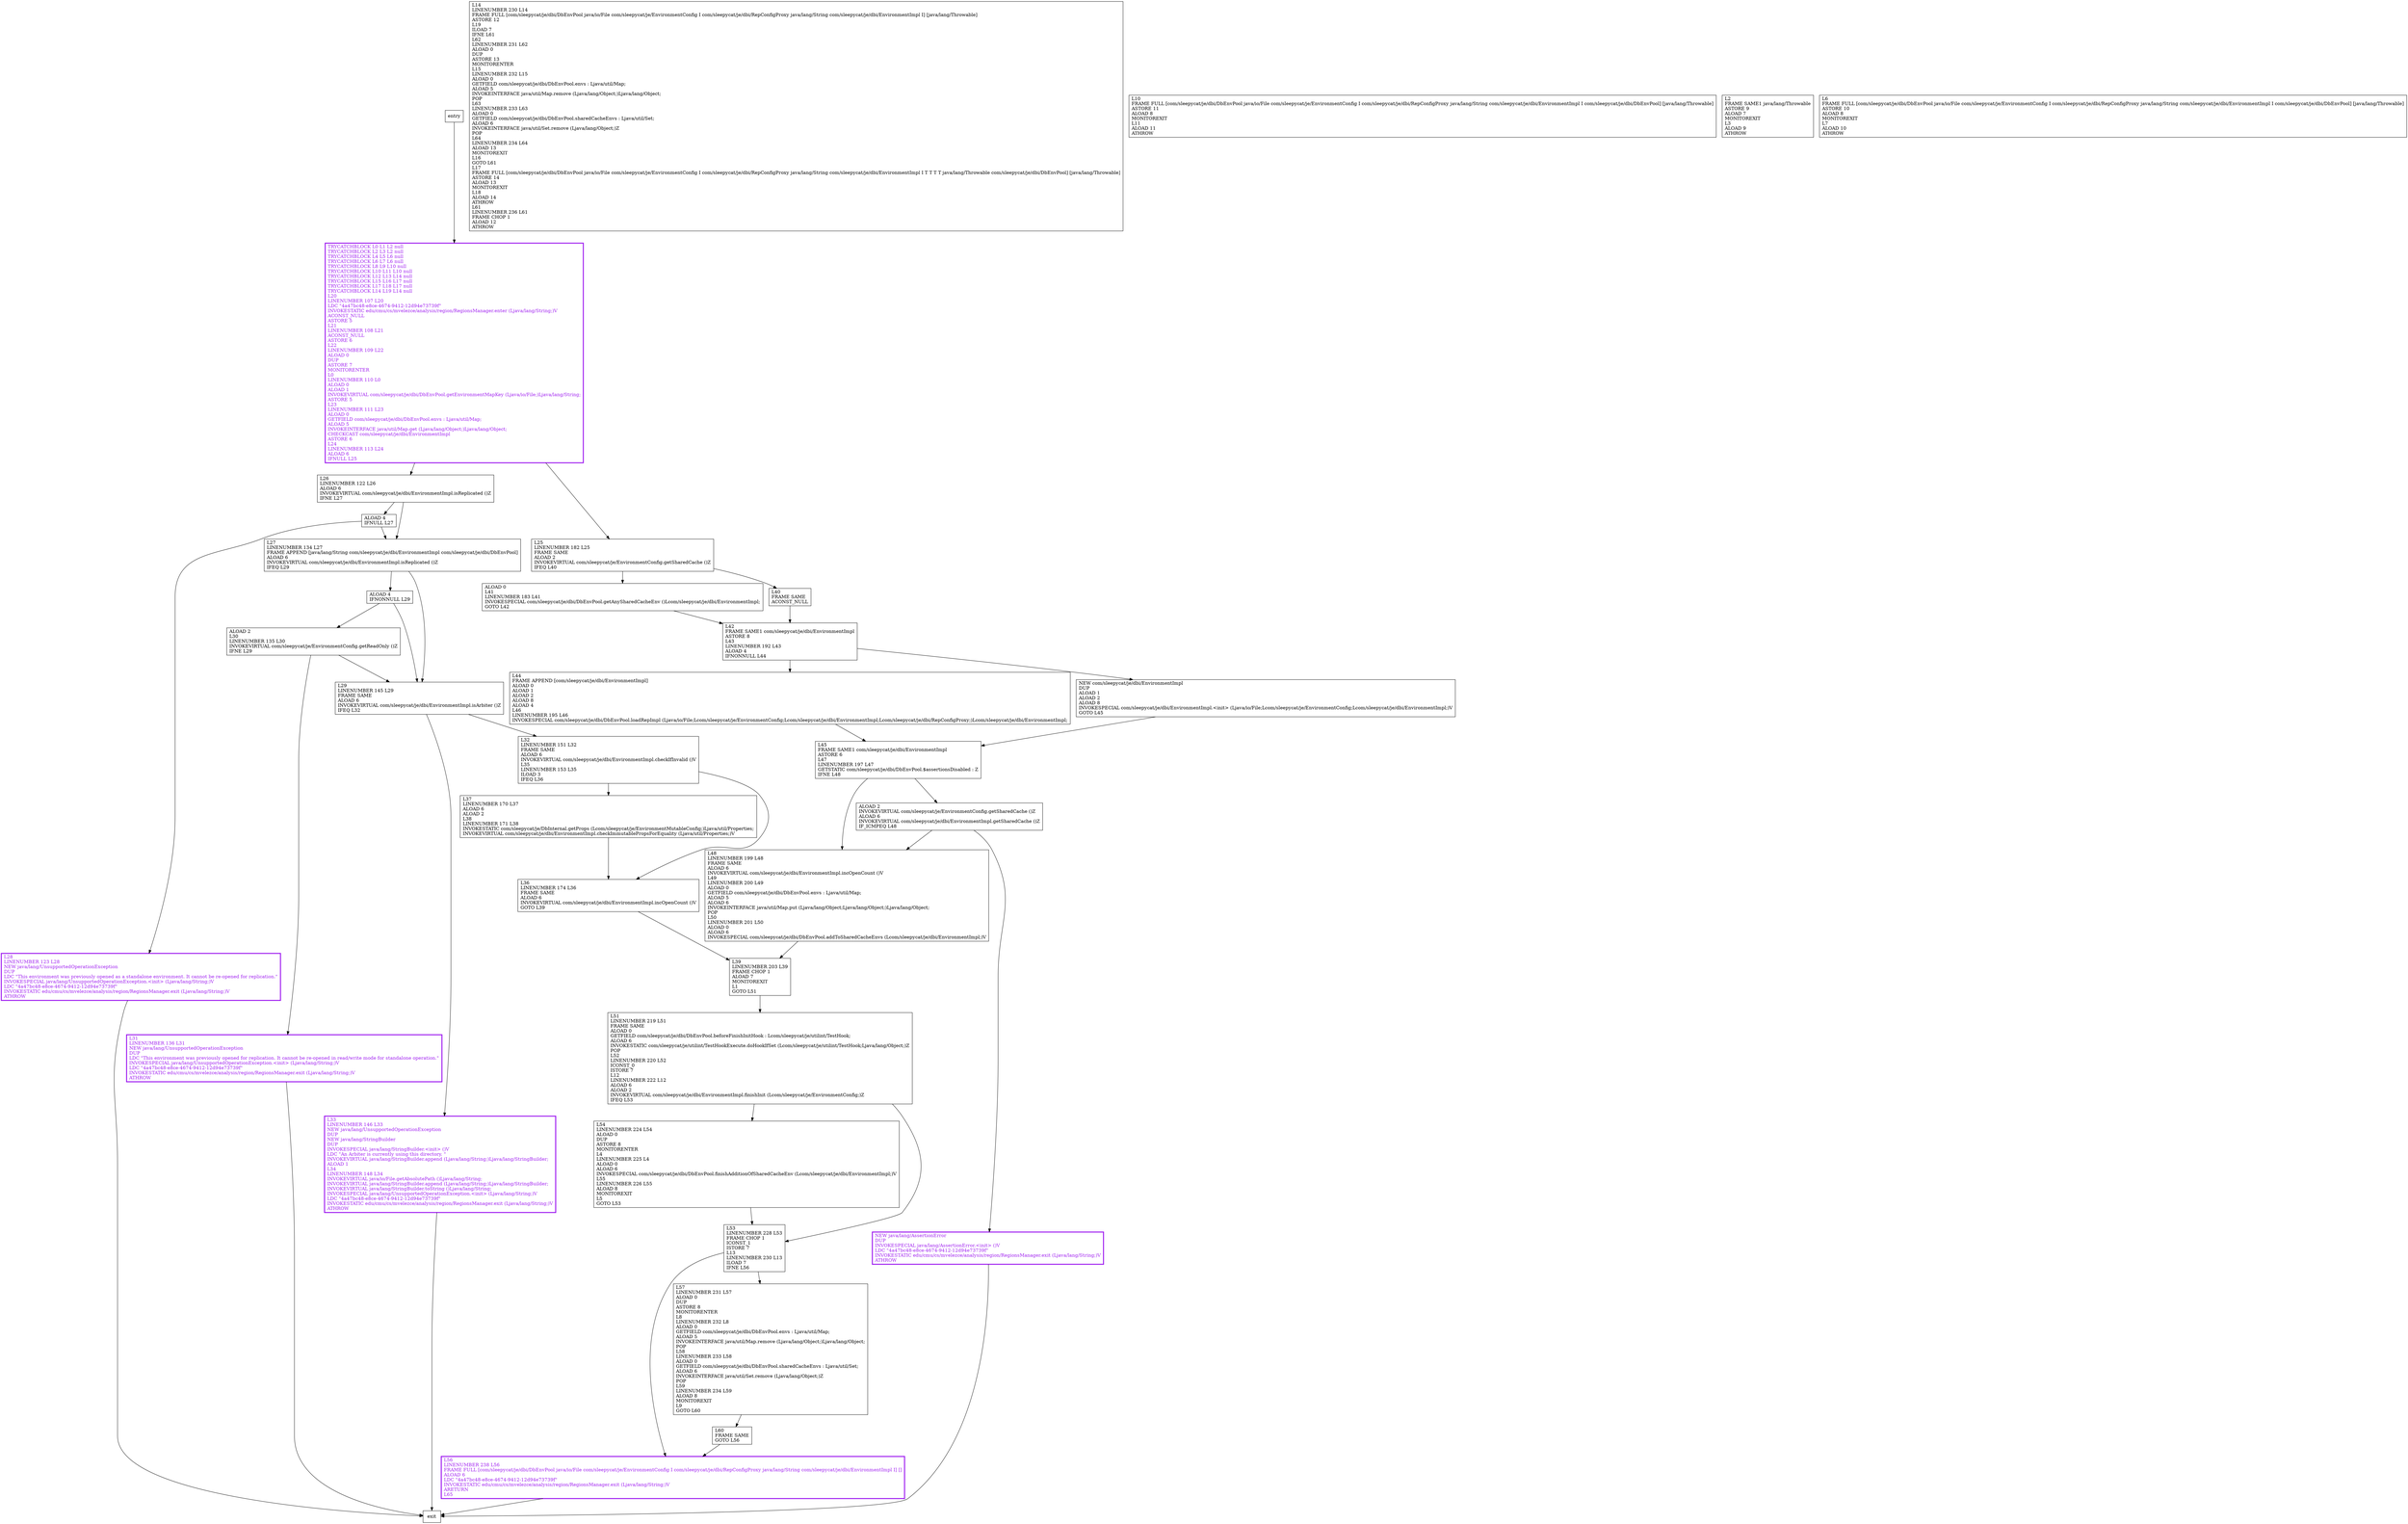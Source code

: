 digraph getEnvironment {
node [shape=record];
879498181 [label="L45\lFRAME SAME1 com/sleepycat/je/dbi/EnvironmentImpl\lASTORE 6\lL47\lLINENUMBER 197 L47\lGETSTATIC com/sleepycat/je/dbi/DbEnvPool.$assertionsDisabled : Z\lIFNE L48\l"];
391424317 [label="L56\lLINENUMBER 238 L56\lFRAME FULL [com/sleepycat/je/dbi/DbEnvPool java/io/File com/sleepycat/je/EnvironmentConfig I com/sleepycat/je/dbi/RepConfigProxy java/lang/String com/sleepycat/je/dbi/EnvironmentImpl I] []\lALOAD 6\lLDC \"4a47bc48-e8ce-4674-9412-12d94e73739f\"\lINVOKESTATIC edu/cmu/cs/mvelezce/analysis/region/RegionsManager.exit (Ljava/lang/String;)V\lARETURN\lL65\l"];
892432335 [label="L26\lLINENUMBER 122 L26\lALOAD 6\lINVOKEVIRTUAL com/sleepycat/je/dbi/EnvironmentImpl.isReplicated ()Z\lIFNE L27\l"];
317681966 [label="L14\lLINENUMBER 230 L14\lFRAME FULL [com/sleepycat/je/dbi/DbEnvPool java/io/File com/sleepycat/je/EnvironmentConfig I com/sleepycat/je/dbi/RepConfigProxy java/lang/String com/sleepycat/je/dbi/EnvironmentImpl I] [java/lang/Throwable]\lASTORE 12\lL19\lILOAD 7\lIFNE L61\lL62\lLINENUMBER 231 L62\lALOAD 0\lDUP\lASTORE 13\lMONITORENTER\lL15\lLINENUMBER 232 L15\lALOAD 0\lGETFIELD com/sleepycat/je/dbi/DbEnvPool.envs : Ljava/util/Map;\lALOAD 5\lINVOKEINTERFACE java/util/Map.remove (Ljava/lang/Object;)Ljava/lang/Object;\lPOP\lL63\lLINENUMBER 233 L63\lALOAD 0\lGETFIELD com/sleepycat/je/dbi/DbEnvPool.sharedCacheEnvs : Ljava/util/Set;\lALOAD 6\lINVOKEINTERFACE java/util/Set.remove (Ljava/lang/Object;)Z\lPOP\lL64\lLINENUMBER 234 L64\lALOAD 13\lMONITOREXIT\lL16\lGOTO L61\lL17\lFRAME FULL [com/sleepycat/je/dbi/DbEnvPool java/io/File com/sleepycat/je/EnvironmentConfig I com/sleepycat/je/dbi/RepConfigProxy java/lang/String com/sleepycat/je/dbi/EnvironmentImpl I T T T T java/lang/Throwable com/sleepycat/je/dbi/DbEnvPool] [java/lang/Throwable]\lASTORE 14\lALOAD 13\lMONITOREXIT\lL18\lALOAD 14\lATHROW\lL61\lLINENUMBER 236 L61\lFRAME CHOP 1\lALOAD 12\lATHROW\l"];
196162122 [label="L27\lLINENUMBER 134 L27\lFRAME APPEND [java/lang/String com/sleepycat/je/dbi/EnvironmentImpl com/sleepycat/je/dbi/DbEnvPool]\lALOAD 6\lINVOKEVIRTUAL com/sleepycat/je/dbi/EnvironmentImpl.isReplicated ()Z\lIFEQ L29\l"];
1825794467 [label="L48\lLINENUMBER 199 L48\lFRAME SAME\lALOAD 6\lINVOKEVIRTUAL com/sleepycat/je/dbi/EnvironmentImpl.incOpenCount ()V\lL49\lLINENUMBER 200 L49\lALOAD 0\lGETFIELD com/sleepycat/je/dbi/DbEnvPool.envs : Ljava/util/Map;\lALOAD 5\lALOAD 6\lINVOKEINTERFACE java/util/Map.put (Ljava/lang/Object;Ljava/lang/Object;)Ljava/lang/Object;\lPOP\lL50\lLINENUMBER 201 L50\lALOAD 0\lALOAD 6\lINVOKESPECIAL com/sleepycat/je/dbi/DbEnvPool.addToSharedCacheEnvs (Lcom/sleepycat/je/dbi/EnvironmentImpl;)V\l"];
410590894 [label="L10\lFRAME FULL [com/sleepycat/je/dbi/DbEnvPool java/io/File com/sleepycat/je/EnvironmentConfig I com/sleepycat/je/dbi/RepConfigProxy java/lang/String com/sleepycat/je/dbi/EnvironmentImpl I com/sleepycat/je/dbi/DbEnvPool] [java/lang/Throwable]\lASTORE 11\lALOAD 8\lMONITOREXIT\lL11\lALOAD 11\lATHROW\l"];
1306625516 [label="L54\lLINENUMBER 224 L54\lALOAD 0\lDUP\lASTORE 8\lMONITORENTER\lL4\lLINENUMBER 225 L4\lALOAD 0\lALOAD 6\lINVOKESPECIAL com/sleepycat/je/dbi/DbEnvPool.finishAdditionOfSharedCacheEnv (Lcom/sleepycat/je/dbi/EnvironmentImpl;)V\lL55\lLINENUMBER 226 L55\lALOAD 8\lMONITOREXIT\lL5\lGOTO L53\l"];
1261276551 [label="ALOAD 0\lL41\lLINENUMBER 183 L41\lINVOKESPECIAL com/sleepycat/je/dbi/DbEnvPool.getAnySharedCacheEnv ()Lcom/sleepycat/je/dbi/EnvironmentImpl;\lGOTO L42\l"];
49856048 [label="L44\lFRAME APPEND [com/sleepycat/je/dbi/EnvironmentImpl]\lALOAD 0\lALOAD 1\lALOAD 2\lALOAD 8\lALOAD 4\lL46\lLINENUMBER 195 L46\lINVOKESPECIAL com/sleepycat/je/dbi/DbEnvPool.loadRepImpl (Ljava/io/File;Lcom/sleepycat/je/EnvironmentConfig;Lcom/sleepycat/je/dbi/EnvironmentImpl;Lcom/sleepycat/je/dbi/RepConfigProxy;)Lcom/sleepycat/je/dbi/EnvironmentImpl;\l"];
884821554 [label="L33\lLINENUMBER 146 L33\lNEW java/lang/UnsupportedOperationException\lDUP\lNEW java/lang/StringBuilder\lDUP\lINVOKESPECIAL java/lang/StringBuilder.\<init\> ()V\lLDC \"An Arbiter is currently using this directory. \"\lINVOKEVIRTUAL java/lang/StringBuilder.append (Ljava/lang/String;)Ljava/lang/StringBuilder;\lALOAD 1\lL34\lLINENUMBER 148 L34\lINVOKEVIRTUAL java/io/File.getAbsolutePath ()Ljava/lang/String;\lINVOKEVIRTUAL java/lang/StringBuilder.append (Ljava/lang/String;)Ljava/lang/StringBuilder;\lINVOKEVIRTUAL java/lang/StringBuilder.toString ()Ljava/lang/String;\lINVOKESPECIAL java/lang/UnsupportedOperationException.\<init\> (Ljava/lang/String;)V\lLDC \"4a47bc48-e8ce-4674-9412-12d94e73739f\"\lINVOKESTATIC edu/cmu/cs/mvelezce/analysis/region/RegionsManager.exit (Ljava/lang/String;)V\lATHROW\l"];
1314413135 [label="L36\lLINENUMBER 174 L36\lFRAME SAME\lALOAD 6\lINVOKEVIRTUAL com/sleepycat/je/dbi/EnvironmentImpl.incOpenCount ()V\lGOTO L39\l"];
443483075 [label="L25\lLINENUMBER 182 L25\lFRAME SAME\lALOAD 2\lINVOKEVIRTUAL com/sleepycat/je/EnvironmentConfig.getSharedCache ()Z\lIFEQ L40\l"];
1011323080 [label="L60\lFRAME SAME\lGOTO L56\l"];
982019439 [label="L2\lFRAME SAME1 java/lang/Throwable\lASTORE 9\lALOAD 7\lMONITOREXIT\lL3\lALOAD 9\lATHROW\l"];
422072964 [label="L32\lLINENUMBER 151 L32\lFRAME SAME\lALOAD 6\lINVOKEVIRTUAL com/sleepycat/je/dbi/EnvironmentImpl.checkIfInvalid ()V\lL35\lLINENUMBER 153 L35\lILOAD 3\lIFEQ L36\l"];
801209213 [label="L6\lFRAME FULL [com/sleepycat/je/dbi/DbEnvPool java/io/File com/sleepycat/je/EnvironmentConfig I com/sleepycat/je/dbi/RepConfigProxy java/lang/String com/sleepycat/je/dbi/EnvironmentImpl I com/sleepycat/je/dbi/DbEnvPool] [java/lang/Throwable]\lASTORE 10\lALOAD 8\lMONITOREXIT\lL7\lALOAD 10\lATHROW\l"];
1751689747 [label="ALOAD 4\lIFNONNULL L29\l"];
935419088 [label="TRYCATCHBLOCK L0 L1 L2 null\lTRYCATCHBLOCK L2 L3 L2 null\lTRYCATCHBLOCK L4 L5 L6 null\lTRYCATCHBLOCK L6 L7 L6 null\lTRYCATCHBLOCK L8 L9 L10 null\lTRYCATCHBLOCK L10 L11 L10 null\lTRYCATCHBLOCK L12 L13 L14 null\lTRYCATCHBLOCK L15 L16 L17 null\lTRYCATCHBLOCK L17 L18 L17 null\lTRYCATCHBLOCK L14 L19 L14 null\lL20\lLINENUMBER 107 L20\lLDC \"4a47bc48-e8ce-4674-9412-12d94e73739f\"\lINVOKESTATIC edu/cmu/cs/mvelezce/analysis/region/RegionsManager.enter (Ljava/lang/String;)V\lACONST_NULL\lASTORE 5\lL21\lLINENUMBER 108 L21\lACONST_NULL\lASTORE 6\lL22\lLINENUMBER 109 L22\lALOAD 0\lDUP\lASTORE 7\lMONITORENTER\lL0\lLINENUMBER 110 L0\lALOAD 0\lALOAD 1\lINVOKEVIRTUAL com/sleepycat/je/dbi/DbEnvPool.getEnvironmentMapKey (Ljava/io/File;)Ljava/lang/String;\lASTORE 5\lL23\lLINENUMBER 111 L23\lALOAD 0\lGETFIELD com/sleepycat/je/dbi/DbEnvPool.envs : Ljava/util/Map;\lALOAD 5\lINVOKEINTERFACE java/util/Map.get (Ljava/lang/Object;)Ljava/lang/Object;\lCHECKCAST com/sleepycat/je/dbi/EnvironmentImpl\lASTORE 6\lL24\lLINENUMBER 113 L24\lALOAD 6\lIFNULL L25\l"];
281694568 [label="L39\lLINENUMBER 203 L39\lFRAME CHOP 1\lALOAD 7\lMONITOREXIT\lL1\lGOTO L51\l"];
1796974373 [label="L40\lFRAME SAME\lACONST_NULL\l"];
1738342955 [label="L42\lFRAME SAME1 com/sleepycat/je/dbi/EnvironmentImpl\lASTORE 8\lL43\lLINENUMBER 192 L43\lALOAD 4\lIFNONNULL L44\l"];
1421390893 [label="L28\lLINENUMBER 123 L28\lNEW java/lang/UnsupportedOperationException\lDUP\lLDC \"This environment was previously opened as a standalone environment. It cannot be re-opened for replication.\"\lINVOKESPECIAL java/lang/UnsupportedOperationException.\<init\> (Ljava/lang/String;)V\lLDC \"4a47bc48-e8ce-4674-9412-12d94e73739f\"\lINVOKESTATIC edu/cmu/cs/mvelezce/analysis/region/RegionsManager.exit (Ljava/lang/String;)V\lATHROW\l"];
291655818 [label="L31\lLINENUMBER 136 L31\lNEW java/lang/UnsupportedOperationException\lDUP\lLDC \"This environment was previously opened for replication. It cannot be re-opened in read/write mode for standalone operation.\"\lINVOKESPECIAL java/lang/UnsupportedOperationException.\<init\> (Ljava/lang/String;)V\lLDC \"4a47bc48-e8ce-4674-9412-12d94e73739f\"\lINVOKESTATIC edu/cmu/cs/mvelezce/analysis/region/RegionsManager.exit (Ljava/lang/String;)V\lATHROW\l"];
203748236 [label="L53\lLINENUMBER 228 L53\lFRAME CHOP 1\lICONST_1\lISTORE 7\lL13\lLINENUMBER 230 L13\lILOAD 7\lIFNE L56\l"];
2134609834 [label="L51\lLINENUMBER 219 L51\lFRAME SAME\lALOAD 0\lGETFIELD com/sleepycat/je/dbi/DbEnvPool.beforeFinishInitHook : Lcom/sleepycat/je/utilint/TestHook;\lALOAD 6\lINVOKESTATIC com/sleepycat/je/utilint/TestHookExecute.doHookIfSet (Lcom/sleepycat/je/utilint/TestHook;Ljava/lang/Object;)Z\lPOP\lL52\lLINENUMBER 220 L52\lICONST_0\lISTORE 7\lL12\lLINENUMBER 222 L12\lALOAD 6\lALOAD 2\lINVOKEVIRTUAL com/sleepycat/je/dbi/EnvironmentImpl.finishInit (Lcom/sleepycat/je/EnvironmentConfig;)Z\lIFEQ L53\l"];
15373670 [label="ALOAD 2\lL30\lLINENUMBER 135 L30\lINVOKEVIRTUAL com/sleepycat/je/EnvironmentConfig.getReadOnly ()Z\lIFNE L29\l"];
1295889762 [label="L37\lLINENUMBER 170 L37\lALOAD 6\lALOAD 2\lL38\lLINENUMBER 171 L38\lINVOKESTATIC com/sleepycat/je/DbInternal.getProps (Lcom/sleepycat/je/EnvironmentMutableConfig;)Ljava/util/Properties;\lINVOKEVIRTUAL com/sleepycat/je/dbi/EnvironmentImpl.checkImmutablePropsForEquality (Ljava/util/Properties;)V\l"];
1791616610 [label="L29\lLINENUMBER 145 L29\lFRAME SAME\lALOAD 6\lINVOKEVIRTUAL com/sleepycat/je/dbi/EnvironmentImpl.isArbiter ()Z\lIFEQ L32\l"];
1448839423 [label="L57\lLINENUMBER 231 L57\lALOAD 0\lDUP\lASTORE 8\lMONITORENTER\lL8\lLINENUMBER 232 L8\lALOAD 0\lGETFIELD com/sleepycat/je/dbi/DbEnvPool.envs : Ljava/util/Map;\lALOAD 5\lINVOKEINTERFACE java/util/Map.remove (Ljava/lang/Object;)Ljava/lang/Object;\lPOP\lL58\lLINENUMBER 233 L58\lALOAD 0\lGETFIELD com/sleepycat/je/dbi/DbEnvPool.sharedCacheEnvs : Ljava/util/Set;\lALOAD 6\lINVOKEINTERFACE java/util/Set.remove (Ljava/lang/Object;)Z\lPOP\lL59\lLINENUMBER 234 L59\lALOAD 8\lMONITOREXIT\lL9\lGOTO L60\l"];
908838960 [label="ALOAD 4\lIFNULL L27\l"];
723342135 [label="NEW java/lang/AssertionError\lDUP\lINVOKESPECIAL java/lang/AssertionError.\<init\> ()V\lLDC \"4a47bc48-e8ce-4674-9412-12d94e73739f\"\lINVOKESTATIC edu/cmu/cs/mvelezce/analysis/region/RegionsManager.exit (Ljava/lang/String;)V\lATHROW\l"];
622747297 [label="NEW com/sleepycat/je/dbi/EnvironmentImpl\lDUP\lALOAD 1\lALOAD 2\lALOAD 8\lINVOKESPECIAL com/sleepycat/je/dbi/EnvironmentImpl.\<init\> (Ljava/io/File;Lcom/sleepycat/je/EnvironmentConfig;Lcom/sleepycat/je/dbi/EnvironmentImpl;)V\lGOTO L45\l"];
997184313 [label="ALOAD 2\lINVOKEVIRTUAL com/sleepycat/je/EnvironmentConfig.getSharedCache ()Z\lALOAD 6\lINVOKEVIRTUAL com/sleepycat/je/dbi/EnvironmentImpl.getSharedCache ()Z\lIF_ICMPEQ L48\l"];
entry;
exit;
879498181 -> 997184313;
879498181 -> 1825794467;
391424317 -> exit;
892432335 -> 196162122;
892432335 -> 908838960;
196162122 -> 1791616610;
196162122 -> 1751689747;
1825794467 -> 281694568;
1306625516 -> 203748236;
1261276551 -> 1738342955;
49856048 -> 879498181;
884821554 -> exit;
1314413135 -> 281694568;
443483075 -> 1261276551;
443483075 -> 1796974373;
1011323080 -> 391424317;
422072964 -> 1314413135;
422072964 -> 1295889762;
1751689747 -> 1791616610;
1751689747 -> 15373670;
935419088 -> 892432335;
935419088 -> 443483075;
281694568 -> 2134609834;
1796974373 -> 1738342955;
1738342955 -> 49856048;
1738342955 -> 622747297;
1421390893 -> exit;
291655818 -> exit;
203748236 -> 391424317;
203748236 -> 1448839423;
2134609834 -> 1306625516;
2134609834 -> 203748236;
15373670 -> 1791616610;
15373670 -> 291655818;
1295889762 -> 1314413135;
1791616610 -> 422072964;
1791616610 -> 884821554;
entry -> 935419088;
1448839423 -> 1011323080;
908838960 -> 1421390893;
908838960 -> 196162122;
723342135 -> exit;
622747297 -> 879498181;
997184313 -> 723342135;
997184313 -> 1825794467;
935419088[fontcolor="purple", penwidth=3, color="purple"];
884821554[fontcolor="purple", penwidth=3, color="purple"];
391424317[fontcolor="purple", penwidth=3, color="purple"];
1421390893[fontcolor="purple", penwidth=3, color="purple"];
291655818[fontcolor="purple", penwidth=3, color="purple"];
723342135[fontcolor="purple", penwidth=3, color="purple"];
}
